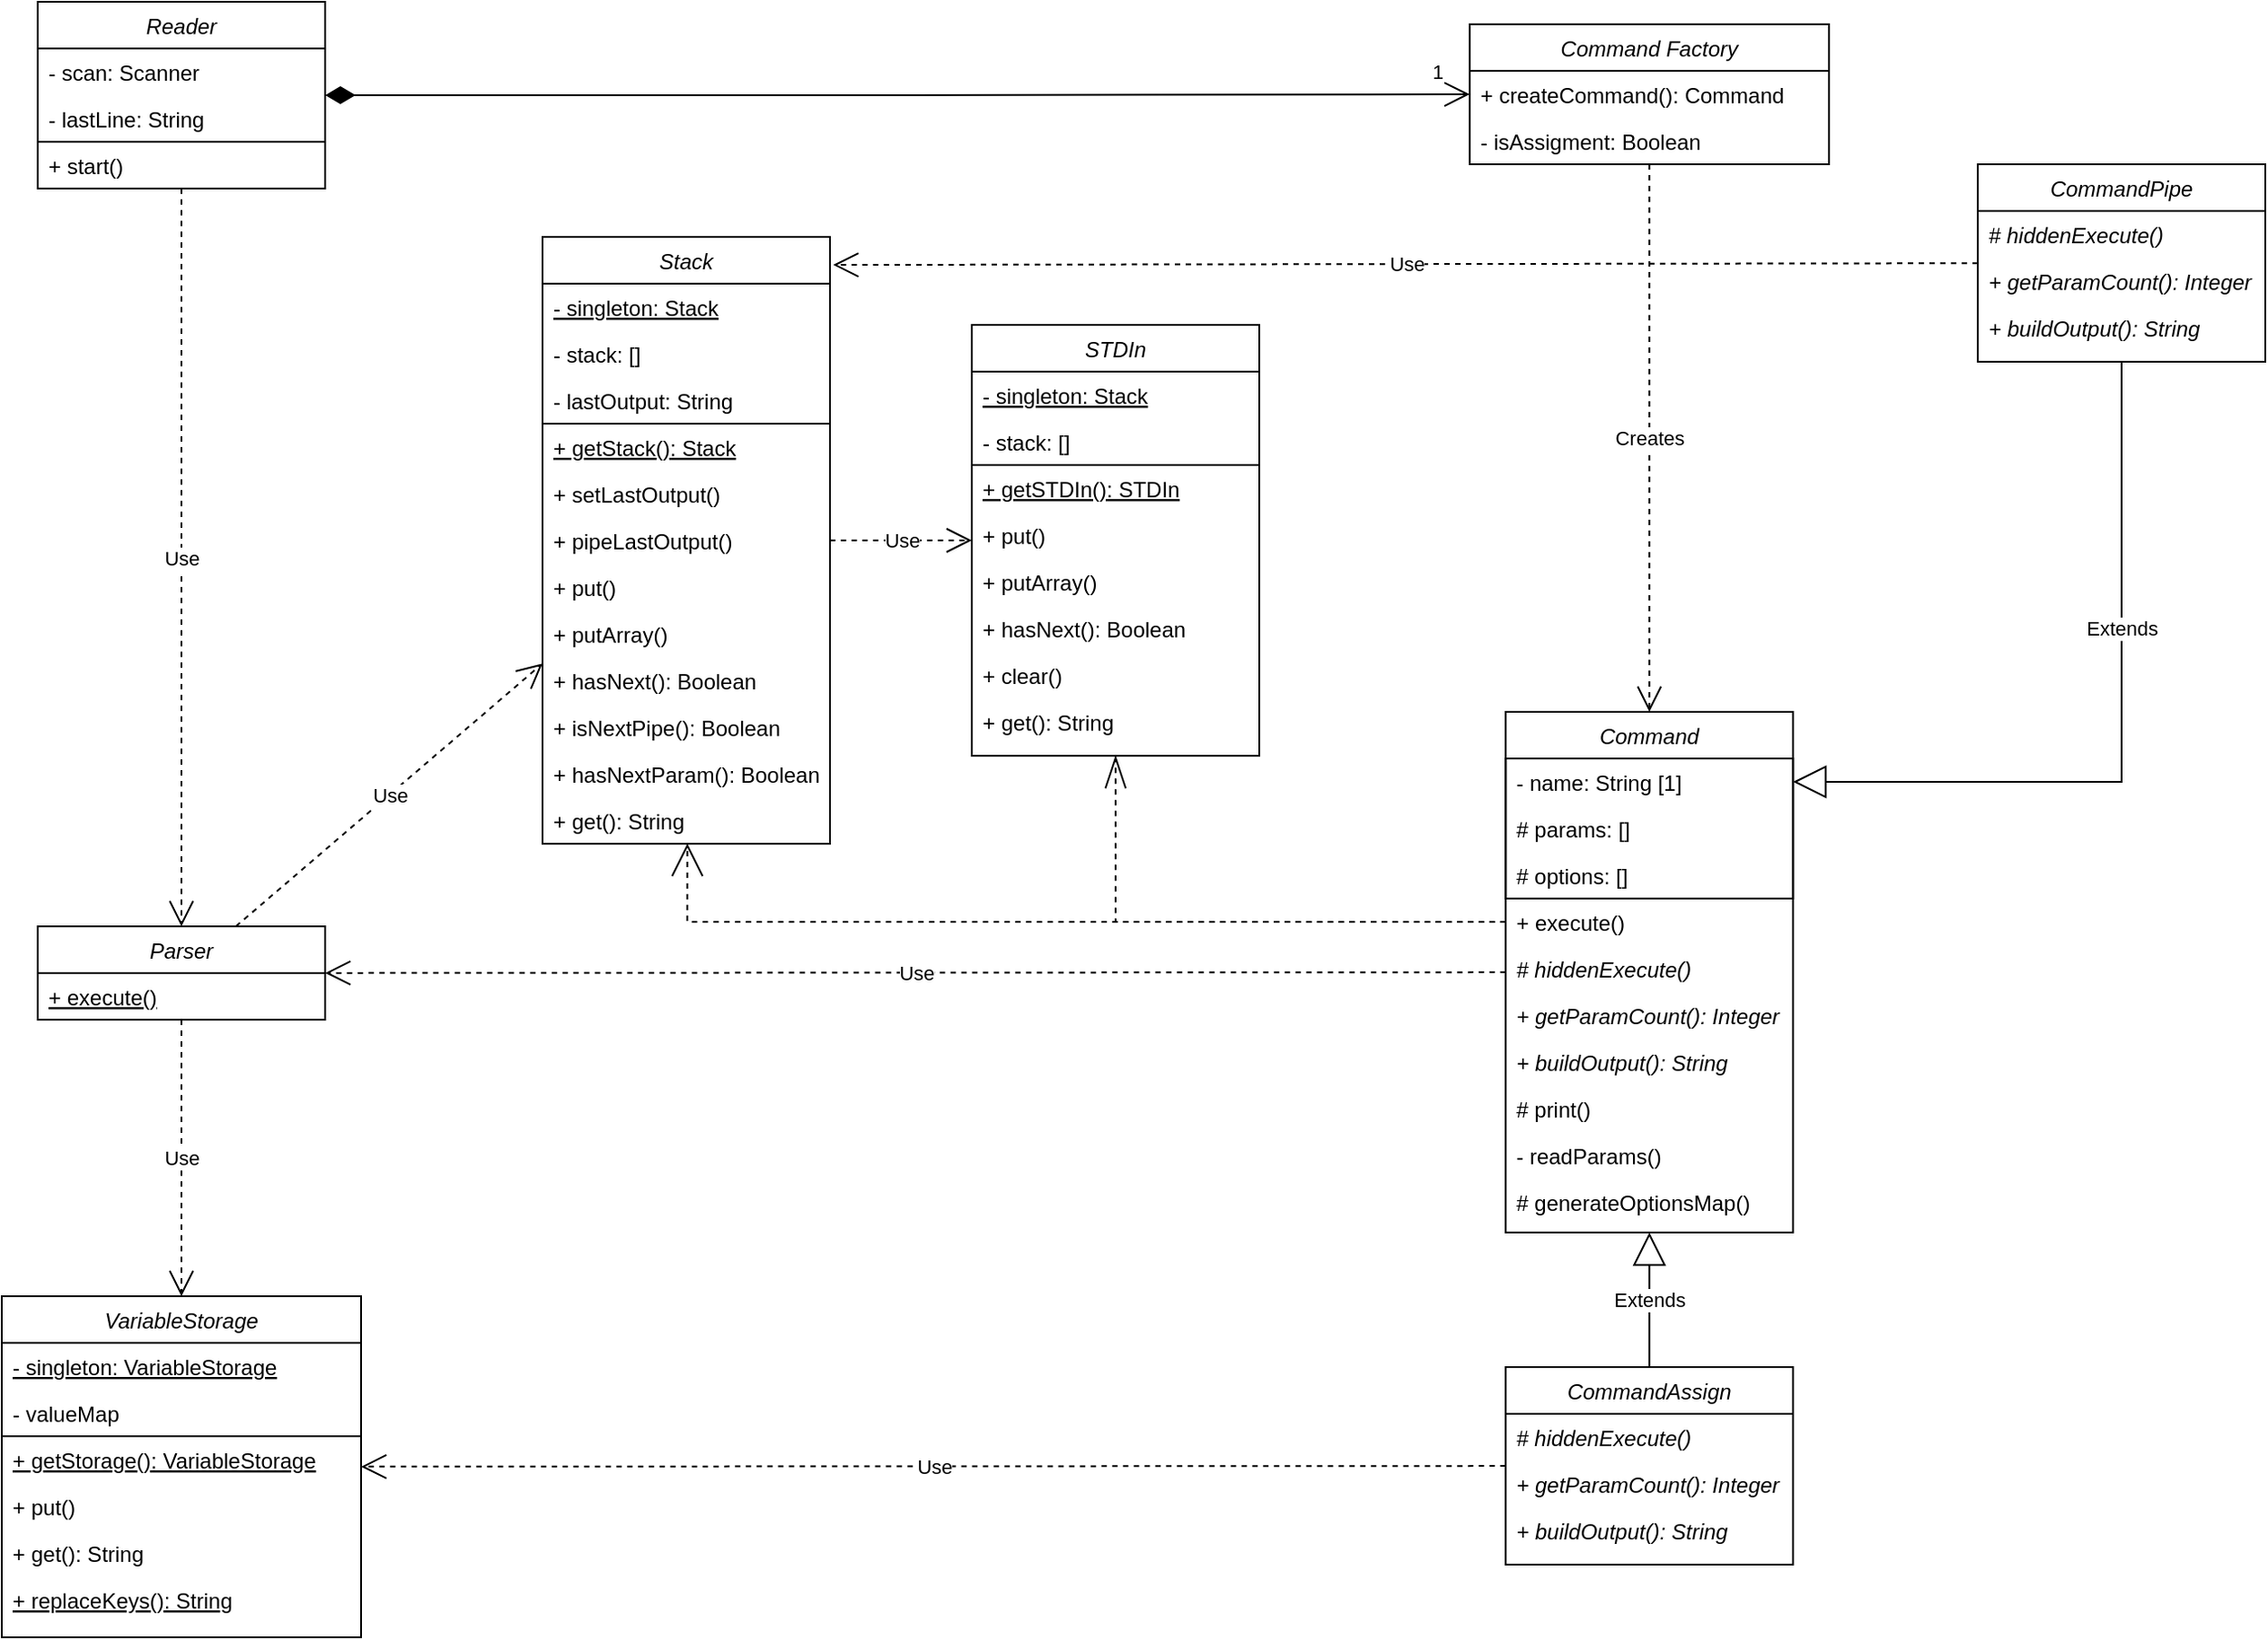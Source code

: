 <mxfile version="20.4.0" type="github">
  <diagram id="C5RBs43oDa-KdzZeNtuy" name="Page-1">
    <mxGraphModel dx="789" dy="928" grid="1" gridSize="10" guides="1" tooltips="1" connect="1" arrows="1" fold="1" page="1" pageScale="1" pageWidth="827" pageHeight="1169" math="0" shadow="0">
      <root>
        <mxCell id="WIyWlLk6GJQsqaUBKTNV-0" />
        <mxCell id="WIyWlLk6GJQsqaUBKTNV-1" parent="WIyWlLk6GJQsqaUBKTNV-0" />
        <mxCell id="zkfFHV4jXpPFQw0GAbJ--0" value="Command" style="swimlane;fontStyle=2;align=center;verticalAlign=top;childLayout=stackLayout;horizontal=1;startSize=26;horizontalStack=0;resizeParent=1;resizeLast=0;collapsible=1;marginBottom=0;rounded=0;shadow=0;strokeWidth=1;" parent="WIyWlLk6GJQsqaUBKTNV-1" vertex="1">
          <mxGeometry x="1777.14" y="464.5" width="160" height="290" as="geometry">
            <mxRectangle x="230" y="140" width="160" height="26" as="alternateBounds" />
          </mxGeometry>
        </mxCell>
        <mxCell id="k2LYhk84l6JmyTRVP-an-14" value="" style="group;strokeColor=default;" vertex="1" connectable="0" parent="zkfFHV4jXpPFQw0GAbJ--0">
          <mxGeometry y="26" width="160" height="78" as="geometry" />
        </mxCell>
        <mxCell id="zkfFHV4jXpPFQw0GAbJ--1" value="- name: String [1]" style="text;align=left;verticalAlign=top;spacingLeft=4;spacingRight=4;overflow=hidden;rotatable=0;points=[[0,0.5],[1,0.5]];portConstraint=eastwest;" parent="k2LYhk84l6JmyTRVP-an-14" vertex="1">
          <mxGeometry width="160" height="26" as="geometry" />
        </mxCell>
        <mxCell id="zkfFHV4jXpPFQw0GAbJ--2" value="# params: []" style="text;align=left;verticalAlign=top;spacingLeft=4;spacingRight=4;overflow=hidden;rotatable=0;points=[[0,0.5],[1,0.5]];portConstraint=eastwest;rounded=0;shadow=0;html=0;" parent="k2LYhk84l6JmyTRVP-an-14" vertex="1">
          <mxGeometry y="26" width="160" height="26" as="geometry" />
        </mxCell>
        <mxCell id="zkfFHV4jXpPFQw0GAbJ--3" value="# options: []" style="text;align=left;verticalAlign=top;spacingLeft=4;spacingRight=4;overflow=hidden;rotatable=0;points=[[0,0.5],[1,0.5]];portConstraint=eastwest;rounded=0;shadow=0;html=0;" parent="k2LYhk84l6JmyTRVP-an-14" vertex="1">
          <mxGeometry y="52" width="160" height="26" as="geometry" />
        </mxCell>
        <mxCell id="k2LYhk84l6JmyTRVP-an-3" value="+ execute()" style="text;align=left;verticalAlign=top;spacingLeft=4;spacingRight=4;overflow=hidden;rotatable=0;points=[[0,0.5],[1,0.5]];portConstraint=eastwest;rounded=0;shadow=0;html=0;" vertex="1" parent="zkfFHV4jXpPFQw0GAbJ--0">
          <mxGeometry y="104" width="160" height="26" as="geometry" />
        </mxCell>
        <mxCell id="k2LYhk84l6JmyTRVP-an-4" value="# hiddenExecute()" style="text;align=left;verticalAlign=top;spacingLeft=4;spacingRight=4;overflow=hidden;rotatable=0;points=[[0,0.5],[1,0.5]];portConstraint=eastwest;rounded=0;shadow=0;html=0;fontStyle=2" vertex="1" parent="zkfFHV4jXpPFQw0GAbJ--0">
          <mxGeometry y="130" width="160" height="26" as="geometry" />
        </mxCell>
        <mxCell id="k2LYhk84l6JmyTRVP-an-5" value="+ getParamCount(): Integer" style="text;align=left;verticalAlign=top;spacingLeft=4;spacingRight=4;overflow=hidden;rotatable=0;points=[[0,0.5],[1,0.5]];portConstraint=eastwest;rounded=0;shadow=0;html=0;fontStyle=2" vertex="1" parent="zkfFHV4jXpPFQw0GAbJ--0">
          <mxGeometry y="156" width="160" height="26" as="geometry" />
        </mxCell>
        <mxCell id="k2LYhk84l6JmyTRVP-an-6" value="+ buildOutput(): String" style="text;align=left;verticalAlign=top;spacingLeft=4;spacingRight=4;overflow=hidden;rotatable=0;points=[[0,0.5],[1,0.5]];portConstraint=eastwest;rounded=0;shadow=0;html=0;fontStyle=2" vertex="1" parent="zkfFHV4jXpPFQw0GAbJ--0">
          <mxGeometry y="182" width="160" height="26" as="geometry" />
        </mxCell>
        <mxCell id="k2LYhk84l6JmyTRVP-an-7" value="# print()" style="text;align=left;verticalAlign=top;spacingLeft=4;spacingRight=4;overflow=hidden;rotatable=0;points=[[0,0.5],[1,0.5]];portConstraint=eastwest;rounded=0;shadow=0;html=0;" vertex="1" parent="zkfFHV4jXpPFQw0GAbJ--0">
          <mxGeometry y="208" width="160" height="26" as="geometry" />
        </mxCell>
        <mxCell id="k2LYhk84l6JmyTRVP-an-8" value="- readParams()" style="text;align=left;verticalAlign=top;spacingLeft=4;spacingRight=4;overflow=hidden;rotatable=0;points=[[0,0.5],[1,0.5]];portConstraint=eastwest;rounded=0;shadow=0;html=0;" vertex="1" parent="zkfFHV4jXpPFQw0GAbJ--0">
          <mxGeometry y="234" width="160" height="26" as="geometry" />
        </mxCell>
        <mxCell id="k2LYhk84l6JmyTRVP-an-11" value="# generateOptionsMap()" style="text;align=left;verticalAlign=top;spacingLeft=4;spacingRight=4;overflow=hidden;rotatable=0;points=[[0,0.5],[1,0.5]];portConstraint=eastwest;rounded=0;shadow=0;html=0;" vertex="1" parent="zkfFHV4jXpPFQw0GAbJ--0">
          <mxGeometry y="260" width="160" height="26" as="geometry" />
        </mxCell>
        <mxCell id="k2LYhk84l6JmyTRVP-an-18" value="Parser" style="swimlane;fontStyle=2;align=center;verticalAlign=top;childLayout=stackLayout;horizontal=1;startSize=26;horizontalStack=0;resizeParent=1;resizeLast=0;collapsible=1;marginBottom=0;rounded=0;shadow=0;strokeWidth=1;" vertex="1" parent="WIyWlLk6GJQsqaUBKTNV-1">
          <mxGeometry x="960" y="584" width="160" height="52" as="geometry">
            <mxRectangle x="230" y="140" width="160" height="26" as="alternateBounds" />
          </mxGeometry>
        </mxCell>
        <mxCell id="k2LYhk84l6JmyTRVP-an-23" value="+ execute()" style="text;align=left;verticalAlign=top;spacingLeft=4;spacingRight=4;overflow=hidden;rotatable=0;points=[[0,0.5],[1,0.5]];portConstraint=eastwest;rounded=0;shadow=0;html=0;strokeColor=none;fontStyle=4" vertex="1" parent="k2LYhk84l6JmyTRVP-an-18">
          <mxGeometry y="26" width="160" height="26" as="geometry" />
        </mxCell>
        <mxCell id="k2LYhk84l6JmyTRVP-an-31" value="Stack" style="swimlane;fontStyle=2;align=center;verticalAlign=top;childLayout=stackLayout;horizontal=1;startSize=26;horizontalStack=0;resizeParent=1;resizeLast=0;collapsible=1;marginBottom=0;rounded=0;shadow=0;strokeWidth=1;" vertex="1" parent="WIyWlLk6GJQsqaUBKTNV-1">
          <mxGeometry x="1241" y="200" width="160" height="338" as="geometry">
            <mxRectangle x="230" y="140" width="160" height="26" as="alternateBounds" />
          </mxGeometry>
        </mxCell>
        <mxCell id="k2LYhk84l6JmyTRVP-an-44" value="" style="group;strokeColor=default;" vertex="1" connectable="0" parent="k2LYhk84l6JmyTRVP-an-31">
          <mxGeometry y="26" width="160" height="78" as="geometry" />
        </mxCell>
        <mxCell id="k2LYhk84l6JmyTRVP-an-32" value="- singleton: Stack" style="text;align=left;verticalAlign=top;spacingLeft=4;spacingRight=4;overflow=hidden;rotatable=0;points=[[0,0.5],[1,0.5]];portConstraint=eastwest;rounded=0;shadow=0;html=0;strokeColor=none;fontStyle=4" vertex="1" parent="k2LYhk84l6JmyTRVP-an-44">
          <mxGeometry width="160" height="26" as="geometry" />
        </mxCell>
        <mxCell id="k2LYhk84l6JmyTRVP-an-33" value="- stack: []" style="text;align=left;verticalAlign=top;spacingLeft=4;spacingRight=4;overflow=hidden;rotatable=0;points=[[0,0.5],[1,0.5]];portConstraint=eastwest;rounded=0;shadow=0;html=0;strokeColor=none;fontStyle=0" vertex="1" parent="k2LYhk84l6JmyTRVP-an-44">
          <mxGeometry y="26" width="160" height="26" as="geometry" />
        </mxCell>
        <mxCell id="k2LYhk84l6JmyTRVP-an-34" value="- lastOutput: String" style="text;align=left;verticalAlign=top;spacingLeft=4;spacingRight=4;overflow=hidden;rotatable=0;points=[[0,0.5],[1,0.5]];portConstraint=eastwest;rounded=0;shadow=0;html=0;strokeColor=none;fontStyle=0" vertex="1" parent="k2LYhk84l6JmyTRVP-an-44">
          <mxGeometry y="52" width="160" height="26" as="geometry" />
        </mxCell>
        <mxCell id="k2LYhk84l6JmyTRVP-an-45" value="" style="group" vertex="1" connectable="0" parent="k2LYhk84l6JmyTRVP-an-31">
          <mxGeometry y="104" width="160" height="234" as="geometry" />
        </mxCell>
        <mxCell id="k2LYhk84l6JmyTRVP-an-35" value="+ getStack(): Stack" style="text;align=left;verticalAlign=top;spacingLeft=4;spacingRight=4;overflow=hidden;rotatable=0;points=[[0,0.5],[1,0.5]];portConstraint=eastwest;rounded=0;shadow=0;html=0;strokeColor=none;fontStyle=4" vertex="1" parent="k2LYhk84l6JmyTRVP-an-45">
          <mxGeometry width="160" height="26" as="geometry" />
        </mxCell>
        <mxCell id="k2LYhk84l6JmyTRVP-an-36" value="+ setLastOutput()" style="text;align=left;verticalAlign=top;spacingLeft=4;spacingRight=4;overflow=hidden;rotatable=0;points=[[0,0.5],[1,0.5]];portConstraint=eastwest;rounded=0;shadow=0;html=0;strokeColor=none;fontStyle=0" vertex="1" parent="k2LYhk84l6JmyTRVP-an-45">
          <mxGeometry y="26" width="160" height="26" as="geometry" />
        </mxCell>
        <mxCell id="k2LYhk84l6JmyTRVP-an-37" value="+ pipeLastOutput()" style="text;align=left;verticalAlign=top;spacingLeft=4;spacingRight=4;overflow=hidden;rotatable=0;points=[[0,0.5],[1,0.5]];portConstraint=eastwest;rounded=0;shadow=0;html=0;strokeColor=none;fontStyle=0" vertex="1" parent="k2LYhk84l6JmyTRVP-an-45">
          <mxGeometry y="52" width="160" height="26" as="geometry" />
        </mxCell>
        <mxCell id="k2LYhk84l6JmyTRVP-an-38" value="+ put()" style="text;align=left;verticalAlign=top;spacingLeft=4;spacingRight=4;overflow=hidden;rotatable=0;points=[[0,0.5],[1,0.5]];portConstraint=eastwest;rounded=0;shadow=0;html=0;strokeColor=none;fontStyle=0" vertex="1" parent="k2LYhk84l6JmyTRVP-an-45">
          <mxGeometry y="78" width="160" height="26" as="geometry" />
        </mxCell>
        <mxCell id="k2LYhk84l6JmyTRVP-an-39" value="+ putArray()" style="text;align=left;verticalAlign=top;spacingLeft=4;spacingRight=4;overflow=hidden;rotatable=0;points=[[0,0.5],[1,0.5]];portConstraint=eastwest;rounded=0;shadow=0;html=0;strokeColor=none;fontStyle=0" vertex="1" parent="k2LYhk84l6JmyTRVP-an-45">
          <mxGeometry y="104" width="160" height="26" as="geometry" />
        </mxCell>
        <mxCell id="k2LYhk84l6JmyTRVP-an-40" value="+ hasNext(): Boolean" style="text;align=left;verticalAlign=top;spacingLeft=4;spacingRight=4;overflow=hidden;rotatable=0;points=[[0,0.5],[1,0.5]];portConstraint=eastwest;rounded=0;shadow=0;html=0;strokeColor=none;fontStyle=0" vertex="1" parent="k2LYhk84l6JmyTRVP-an-45">
          <mxGeometry y="130" width="160" height="26" as="geometry" />
        </mxCell>
        <mxCell id="k2LYhk84l6JmyTRVP-an-41" value="+ isNextPipe(): Boolean" style="text;align=left;verticalAlign=top;spacingLeft=4;spacingRight=4;overflow=hidden;rotatable=0;points=[[0,0.5],[1,0.5]];portConstraint=eastwest;rounded=0;shadow=0;html=0;strokeColor=none;fontStyle=0" vertex="1" parent="k2LYhk84l6JmyTRVP-an-45">
          <mxGeometry y="156" width="160" height="26" as="geometry" />
        </mxCell>
        <mxCell id="k2LYhk84l6JmyTRVP-an-42" value="+ hasNextParam(): Boolean" style="text;align=left;verticalAlign=top;spacingLeft=4;spacingRight=4;overflow=hidden;rotatable=0;points=[[0,0.5],[1,0.5]];portConstraint=eastwest;rounded=0;shadow=0;html=0;strokeColor=none;fontStyle=0" vertex="1" parent="k2LYhk84l6JmyTRVP-an-45">
          <mxGeometry y="182" width="160" height="26" as="geometry" />
        </mxCell>
        <mxCell id="k2LYhk84l6JmyTRVP-an-43" value="+ get(): String" style="text;align=left;verticalAlign=top;spacingLeft=4;spacingRight=4;overflow=hidden;rotatable=0;points=[[0,0.5],[1,0.5]];portConstraint=eastwest;rounded=0;shadow=0;html=0;strokeColor=none;fontStyle=0" vertex="1" parent="k2LYhk84l6JmyTRVP-an-45">
          <mxGeometry y="208" width="160" height="26" as="geometry" />
        </mxCell>
        <mxCell id="k2LYhk84l6JmyTRVP-an-46" value="Command Factory" style="swimlane;fontStyle=2;align=center;verticalAlign=top;childLayout=stackLayout;horizontal=1;startSize=26;horizontalStack=0;resizeParent=1;resizeLast=0;collapsible=1;marginBottom=0;rounded=0;shadow=0;strokeWidth=1;" vertex="1" parent="WIyWlLk6GJQsqaUBKTNV-1">
          <mxGeometry x="1757.14" y="81.5" width="200" height="78" as="geometry">
            <mxRectangle x="230" y="140" width="160" height="26" as="alternateBounds" />
          </mxGeometry>
        </mxCell>
        <mxCell id="k2LYhk84l6JmyTRVP-an-47" value="+ createCommand(): Command" style="text;align=left;verticalAlign=top;spacingLeft=4;spacingRight=4;overflow=hidden;rotatable=0;points=[[0,0.5],[1,0.5]];portConstraint=eastwest;rounded=0;shadow=0;html=0;strokeColor=none;fontStyle=0" vertex="1" parent="k2LYhk84l6JmyTRVP-an-46">
          <mxGeometry y="26" width="200" height="26" as="geometry" />
        </mxCell>
        <mxCell id="k2LYhk84l6JmyTRVP-an-49" value="- isAssigment: Boolean" style="text;align=left;verticalAlign=top;spacingLeft=4;spacingRight=4;overflow=hidden;rotatable=0;points=[[0,0.5],[1,0.5]];portConstraint=eastwest;rounded=0;shadow=0;html=0;strokeColor=none;fontStyle=0" vertex="1" parent="k2LYhk84l6JmyTRVP-an-46">
          <mxGeometry y="52" width="200" height="26" as="geometry" />
        </mxCell>
        <mxCell id="k2LYhk84l6JmyTRVP-an-65" value="STDIn" style="swimlane;fontStyle=2;align=center;verticalAlign=top;childLayout=stackLayout;horizontal=1;startSize=26;horizontalStack=0;resizeParent=1;resizeLast=0;collapsible=1;marginBottom=0;rounded=0;shadow=0;strokeWidth=1;" vertex="1" parent="WIyWlLk6GJQsqaUBKTNV-1">
          <mxGeometry x="1480" y="249" width="160" height="240" as="geometry">
            <mxRectangle x="230" y="140" width="160" height="26" as="alternateBounds" />
          </mxGeometry>
        </mxCell>
        <mxCell id="k2LYhk84l6JmyTRVP-an-80" value="" style="group;strokeColor=default;" vertex="1" connectable="0" parent="k2LYhk84l6JmyTRVP-an-65">
          <mxGeometry y="26" width="160" height="52" as="geometry" />
        </mxCell>
        <mxCell id="k2LYhk84l6JmyTRVP-an-67" value="- singleton: Stack" style="text;align=left;verticalAlign=top;spacingLeft=4;spacingRight=4;overflow=hidden;rotatable=0;points=[[0,0.5],[1,0.5]];portConstraint=eastwest;rounded=0;shadow=0;html=0;strokeColor=none;fontStyle=4" vertex="1" parent="k2LYhk84l6JmyTRVP-an-80">
          <mxGeometry width="160" height="26" as="geometry" />
        </mxCell>
        <mxCell id="k2LYhk84l6JmyTRVP-an-68" value="- stack: []" style="text;align=left;verticalAlign=top;spacingLeft=4;spacingRight=4;overflow=hidden;rotatable=0;points=[[0,0.5],[1,0.5]];portConstraint=eastwest;rounded=0;shadow=0;html=0;strokeColor=none;fontStyle=0" vertex="1" parent="k2LYhk84l6JmyTRVP-an-80">
          <mxGeometry y="26" width="160" height="26" as="geometry" />
        </mxCell>
        <mxCell id="k2LYhk84l6JmyTRVP-an-81" value="" style="group" vertex="1" connectable="0" parent="k2LYhk84l6JmyTRVP-an-65">
          <mxGeometry y="78" width="160" height="156" as="geometry" />
        </mxCell>
        <mxCell id="k2LYhk84l6JmyTRVP-an-71" value="+ getSTDIn(): STDIn" style="text;align=left;verticalAlign=top;spacingLeft=4;spacingRight=4;overflow=hidden;rotatable=0;points=[[0,0.5],[1,0.5]];portConstraint=eastwest;rounded=0;shadow=0;html=0;strokeColor=none;fontStyle=4" vertex="1" parent="k2LYhk84l6JmyTRVP-an-81">
          <mxGeometry width="160" height="26" as="geometry" />
        </mxCell>
        <mxCell id="k2LYhk84l6JmyTRVP-an-74" value="+ put()" style="text;align=left;verticalAlign=top;spacingLeft=4;spacingRight=4;overflow=hidden;rotatable=0;points=[[0,0.5],[1,0.5]];portConstraint=eastwest;rounded=0;shadow=0;html=0;strokeColor=none;fontStyle=0" vertex="1" parent="k2LYhk84l6JmyTRVP-an-81">
          <mxGeometry y="26" width="160" height="26" as="geometry" />
        </mxCell>
        <mxCell id="k2LYhk84l6JmyTRVP-an-75" value="+ putArray()" style="text;align=left;verticalAlign=top;spacingLeft=4;spacingRight=4;overflow=hidden;rotatable=0;points=[[0,0.5],[1,0.5]];portConstraint=eastwest;rounded=0;shadow=0;html=0;strokeColor=none;fontStyle=0" vertex="1" parent="k2LYhk84l6JmyTRVP-an-81">
          <mxGeometry y="52" width="160" height="26" as="geometry" />
        </mxCell>
        <mxCell id="k2LYhk84l6JmyTRVP-an-76" value="+ hasNext(): Boolean" style="text;align=left;verticalAlign=top;spacingLeft=4;spacingRight=4;overflow=hidden;rotatable=0;points=[[0,0.5],[1,0.5]];portConstraint=eastwest;rounded=0;shadow=0;html=0;strokeColor=none;fontStyle=0" vertex="1" parent="k2LYhk84l6JmyTRVP-an-81">
          <mxGeometry y="78" width="160" height="26" as="geometry" />
        </mxCell>
        <mxCell id="k2LYhk84l6JmyTRVP-an-78" value="+ clear()" style="text;align=left;verticalAlign=top;spacingLeft=4;spacingRight=4;overflow=hidden;rotatable=0;points=[[0,0.5],[1,0.5]];portConstraint=eastwest;rounded=0;shadow=0;html=0;strokeColor=none;fontStyle=0" vertex="1" parent="k2LYhk84l6JmyTRVP-an-81">
          <mxGeometry y="104" width="160" height="26" as="geometry" />
        </mxCell>
        <mxCell id="k2LYhk84l6JmyTRVP-an-79" value="+ get(): String" style="text;align=left;verticalAlign=top;spacingLeft=4;spacingRight=4;overflow=hidden;rotatable=0;points=[[0,0.5],[1,0.5]];portConstraint=eastwest;rounded=0;shadow=0;html=0;strokeColor=none;fontStyle=0" vertex="1" parent="k2LYhk84l6JmyTRVP-an-81">
          <mxGeometry y="130" width="160" height="26" as="geometry" />
        </mxCell>
        <mxCell id="k2LYhk84l6JmyTRVP-an-82" value="VariableStorage" style="swimlane;fontStyle=2;align=center;verticalAlign=top;childLayout=stackLayout;horizontal=1;startSize=26;horizontalStack=0;resizeParent=1;resizeLast=0;collapsible=1;marginBottom=0;rounded=0;shadow=0;strokeWidth=1;" vertex="1" parent="WIyWlLk6GJQsqaUBKTNV-1">
          <mxGeometry x="940" y="790" width="200" height="190" as="geometry">
            <mxRectangle x="230" y="140" width="160" height="26" as="alternateBounds" />
          </mxGeometry>
        </mxCell>
        <mxCell id="k2LYhk84l6JmyTRVP-an-83" value="" style="group;strokeColor=default;" vertex="1" connectable="0" parent="k2LYhk84l6JmyTRVP-an-82">
          <mxGeometry y="26" width="200" height="52" as="geometry" />
        </mxCell>
        <mxCell id="k2LYhk84l6JmyTRVP-an-84" value="- singleton: VariableStorage" style="text;align=left;verticalAlign=top;spacingLeft=4;spacingRight=4;overflow=hidden;rotatable=0;points=[[0,0.5],[1,0.5]];portConstraint=eastwest;rounded=0;shadow=0;html=0;strokeColor=none;fontStyle=4" vertex="1" parent="k2LYhk84l6JmyTRVP-an-83">
          <mxGeometry width="160" height="26" as="geometry" />
        </mxCell>
        <mxCell id="k2LYhk84l6JmyTRVP-an-85" value="- valueMap" style="text;align=left;verticalAlign=top;spacingLeft=4;spacingRight=4;overflow=hidden;rotatable=0;points=[[0,0.5],[1,0.5]];portConstraint=eastwest;rounded=0;shadow=0;html=0;strokeColor=none;fontStyle=0" vertex="1" parent="k2LYhk84l6JmyTRVP-an-83">
          <mxGeometry y="26" width="160" height="26" as="geometry" />
        </mxCell>
        <mxCell id="k2LYhk84l6JmyTRVP-an-87" value="+ getStorage(): VariableStorage" style="text;align=left;verticalAlign=top;spacingLeft=4;spacingRight=4;overflow=hidden;rotatable=0;points=[[0,0.5],[1,0.5]];portConstraint=eastwest;rounded=0;shadow=0;html=0;strokeColor=none;fontStyle=4" vertex="1" parent="k2LYhk84l6JmyTRVP-an-82">
          <mxGeometry y="78" width="200" height="26" as="geometry" />
        </mxCell>
        <mxCell id="k2LYhk84l6JmyTRVP-an-88" value="+ put()" style="text;align=left;verticalAlign=top;spacingLeft=4;spacingRight=4;overflow=hidden;rotatable=0;points=[[0,0.5],[1,0.5]];portConstraint=eastwest;rounded=0;shadow=0;html=0;strokeColor=none;fontStyle=0" vertex="1" parent="k2LYhk84l6JmyTRVP-an-82">
          <mxGeometry y="104" width="200" height="26" as="geometry" />
        </mxCell>
        <mxCell id="k2LYhk84l6JmyTRVP-an-92" value="+ get(): String" style="text;align=left;verticalAlign=top;spacingLeft=4;spacingRight=4;overflow=hidden;rotatable=0;points=[[0,0.5],[1,0.5]];portConstraint=eastwest;rounded=0;shadow=0;html=0;strokeColor=none;fontStyle=0" vertex="1" parent="k2LYhk84l6JmyTRVP-an-82">
          <mxGeometry y="130" width="200" height="26" as="geometry" />
        </mxCell>
        <mxCell id="k2LYhk84l6JmyTRVP-an-90" value="+ replaceKeys(): String" style="text;align=left;verticalAlign=top;spacingLeft=4;spacingRight=4;overflow=hidden;rotatable=0;points=[[0,0.5],[1,0.5]];portConstraint=eastwest;rounded=0;shadow=0;html=0;strokeColor=none;fontStyle=4" vertex="1" parent="k2LYhk84l6JmyTRVP-an-82">
          <mxGeometry y="156" width="200" height="26" as="geometry" />
        </mxCell>
        <mxCell id="k2LYhk84l6JmyTRVP-an-93" value="Reader" style="swimlane;fontStyle=2;align=center;verticalAlign=top;childLayout=stackLayout;horizontal=1;startSize=26;horizontalStack=0;resizeParent=1;resizeLast=0;collapsible=1;marginBottom=0;rounded=0;shadow=0;strokeWidth=1;" vertex="1" parent="WIyWlLk6GJQsqaUBKTNV-1">
          <mxGeometry x="960" y="69" width="160" height="104" as="geometry">
            <mxRectangle x="230" y="140" width="160" height="26" as="alternateBounds" />
          </mxGeometry>
        </mxCell>
        <mxCell id="k2LYhk84l6JmyTRVP-an-94" value="- scan: Scanner" style="text;align=left;verticalAlign=top;spacingLeft=4;spacingRight=4;overflow=hidden;rotatable=0;points=[[0,0.5],[1,0.5]];portConstraint=eastwest;rounded=0;shadow=0;html=0;strokeColor=none;fontStyle=0" vertex="1" parent="k2LYhk84l6JmyTRVP-an-93">
          <mxGeometry y="26" width="160" height="26" as="geometry" />
        </mxCell>
        <mxCell id="k2LYhk84l6JmyTRVP-an-95" value="- lastLine: String" style="text;align=left;verticalAlign=top;spacingLeft=4;spacingRight=4;overflow=hidden;rotatable=0;points=[[0,0.5],[1,0.5]];portConstraint=eastwest;rounded=0;shadow=0;html=0;strokeColor=none;fontStyle=0" vertex="1" parent="k2LYhk84l6JmyTRVP-an-93">
          <mxGeometry y="52" width="160" height="26" as="geometry" />
        </mxCell>
        <mxCell id="k2LYhk84l6JmyTRVP-an-96" value="+ start()" style="text;align=left;verticalAlign=top;spacingLeft=4;spacingRight=4;overflow=hidden;rotatable=0;points=[[0,0.5],[1,0.5]];portConstraint=eastwest;rounded=0;shadow=0;html=0;strokeColor=default;fontStyle=0" vertex="1" parent="k2LYhk84l6JmyTRVP-an-93">
          <mxGeometry y="78" width="160" height="26" as="geometry" />
        </mxCell>
        <mxCell id="k2LYhk84l6JmyTRVP-an-97" value="" style="endArrow=open;html=1;endSize=12;startArrow=diamondThin;startSize=14;startFill=1;edgeStyle=orthogonalEdgeStyle;align=left;verticalAlign=bottom;rounded=0;" edge="1" parent="WIyWlLk6GJQsqaUBKTNV-1" source="k2LYhk84l6JmyTRVP-an-93" target="k2LYhk84l6JmyTRVP-an-46">
          <mxGeometry x="-1" y="3" relative="1" as="geometry">
            <mxPoint x="1040" y="359" as="sourcePoint" />
            <mxPoint x="1200" y="359" as="targetPoint" />
          </mxGeometry>
        </mxCell>
        <mxCell id="k2LYhk84l6JmyTRVP-an-99" value="1" style="edgeLabel;html=1;align=center;verticalAlign=middle;resizable=0;points=[];" vertex="1" connectable="0" parent="k2LYhk84l6JmyTRVP-an-97">
          <mxGeometry x="0.943" y="4" relative="1" as="geometry">
            <mxPoint y="-9" as="offset" />
          </mxGeometry>
        </mxCell>
        <mxCell id="k2LYhk84l6JmyTRVP-an-105" value="Use" style="endArrow=open;endSize=12;dashed=1;html=1;rounded=0;" edge="1" parent="WIyWlLk6GJQsqaUBKTNV-1" source="k2LYhk84l6JmyTRVP-an-93" target="k2LYhk84l6JmyTRVP-an-18">
          <mxGeometry width="160" relative="1" as="geometry">
            <mxPoint x="1040" y="570" as="sourcePoint" />
            <mxPoint x="1200" y="570" as="targetPoint" />
          </mxGeometry>
        </mxCell>
        <mxCell id="k2LYhk84l6JmyTRVP-an-106" value="Use" style="endArrow=open;endSize=12;dashed=1;html=1;rounded=0;" edge="1" parent="WIyWlLk6GJQsqaUBKTNV-1" source="zkfFHV4jXpPFQw0GAbJ--0" target="k2LYhk84l6JmyTRVP-an-18">
          <mxGeometry width="160" relative="1" as="geometry">
            <mxPoint x="1120" y="804" as="sourcePoint" />
            <mxPoint x="1280" y="804" as="targetPoint" />
          </mxGeometry>
        </mxCell>
        <mxCell id="k2LYhk84l6JmyTRVP-an-108" value="Creates" style="endArrow=open;endSize=12;dashed=1;html=1;rounded=0;" edge="1" parent="WIyWlLk6GJQsqaUBKTNV-1" source="k2LYhk84l6JmyTRVP-an-46" target="zkfFHV4jXpPFQw0GAbJ--0">
          <mxGeometry width="160" relative="1" as="geometry">
            <mxPoint x="1437.14" y="449.5" as="sourcePoint" />
            <mxPoint x="1597.14" y="449.5" as="targetPoint" />
          </mxGeometry>
        </mxCell>
        <mxCell id="k2LYhk84l6JmyTRVP-an-109" value="Use" style="endArrow=open;endSize=12;dashed=1;html=1;rounded=0;" edge="1" parent="WIyWlLk6GJQsqaUBKTNV-1" source="k2LYhk84l6JmyTRVP-an-18" target="k2LYhk84l6JmyTRVP-an-82">
          <mxGeometry width="160" relative="1" as="geometry">
            <mxPoint x="850" y="730" as="sourcePoint" />
            <mxPoint x="1010" y="730" as="targetPoint" />
          </mxGeometry>
        </mxCell>
        <mxCell id="k2LYhk84l6JmyTRVP-an-110" value="CommandAssign" style="swimlane;fontStyle=2;align=center;verticalAlign=top;childLayout=stackLayout;horizontal=1;startSize=26;horizontalStack=0;resizeParent=1;resizeLast=0;collapsible=1;marginBottom=0;rounded=0;shadow=0;strokeWidth=1;" vertex="1" parent="WIyWlLk6GJQsqaUBKTNV-1">
          <mxGeometry x="1777.14" y="829.5" width="160" height="110" as="geometry">
            <mxRectangle x="230" y="140" width="160" height="26" as="alternateBounds" />
          </mxGeometry>
        </mxCell>
        <mxCell id="k2LYhk84l6JmyTRVP-an-116" value="# hiddenExecute()" style="text;align=left;verticalAlign=top;spacingLeft=4;spacingRight=4;overflow=hidden;rotatable=0;points=[[0,0.5],[1,0.5]];portConstraint=eastwest;rounded=0;shadow=0;html=0;fontStyle=2" vertex="1" parent="k2LYhk84l6JmyTRVP-an-110">
          <mxGeometry y="26" width="160" height="26" as="geometry" />
        </mxCell>
        <mxCell id="k2LYhk84l6JmyTRVP-an-117" value="+ getParamCount(): Integer" style="text;align=left;verticalAlign=top;spacingLeft=4;spacingRight=4;overflow=hidden;rotatable=0;points=[[0,0.5],[1,0.5]];portConstraint=eastwest;rounded=0;shadow=0;html=0;fontStyle=2" vertex="1" parent="k2LYhk84l6JmyTRVP-an-110">
          <mxGeometry y="52" width="160" height="26" as="geometry" />
        </mxCell>
        <mxCell id="k2LYhk84l6JmyTRVP-an-118" value="+ buildOutput(): String" style="text;align=left;verticalAlign=top;spacingLeft=4;spacingRight=4;overflow=hidden;rotatable=0;points=[[0,0.5],[1,0.5]];portConstraint=eastwest;rounded=0;shadow=0;html=0;fontStyle=2" vertex="1" parent="k2LYhk84l6JmyTRVP-an-110">
          <mxGeometry y="78" width="160" height="26" as="geometry" />
        </mxCell>
        <mxCell id="k2LYhk84l6JmyTRVP-an-123" value="Extends" style="endArrow=block;endSize=16;endFill=0;html=1;rounded=0;" edge="1" parent="WIyWlLk6GJQsqaUBKTNV-1" source="k2LYhk84l6JmyTRVP-an-110" target="zkfFHV4jXpPFQw0GAbJ--0">
          <mxGeometry width="160" relative="1" as="geometry">
            <mxPoint x="1337.14" y="989.5" as="sourcePoint" />
            <mxPoint x="1497.14" y="989.5" as="targetPoint" />
          </mxGeometry>
        </mxCell>
        <mxCell id="k2LYhk84l6JmyTRVP-an-124" value="Use" style="endArrow=open;endSize=12;dashed=1;html=1;rounded=0;" edge="1" parent="WIyWlLk6GJQsqaUBKTNV-1" source="k2LYhk84l6JmyTRVP-an-110" target="k2LYhk84l6JmyTRVP-an-82">
          <mxGeometry width="160" relative="1" as="geometry">
            <mxPoint x="990" y="940" as="sourcePoint" />
            <mxPoint x="1150" y="940" as="targetPoint" />
          </mxGeometry>
        </mxCell>
        <mxCell id="k2LYhk84l6JmyTRVP-an-125" value="Use" style="endArrow=open;endSize=12;dashed=1;html=1;rounded=0;" edge="1" parent="WIyWlLk6GJQsqaUBKTNV-1" source="k2LYhk84l6JmyTRVP-an-31" target="k2LYhk84l6JmyTRVP-an-65">
          <mxGeometry width="160" relative="1" as="geometry">
            <mxPoint x="2220" y="840" as="sourcePoint" />
            <mxPoint x="2380" y="840" as="targetPoint" />
          </mxGeometry>
        </mxCell>
        <mxCell id="k2LYhk84l6JmyTRVP-an-126" value="Use" style="endArrow=open;endSize=12;dashed=1;html=1;rounded=0;" edge="1" parent="WIyWlLk6GJQsqaUBKTNV-1" source="k2LYhk84l6JmyTRVP-an-18" target="k2LYhk84l6JmyTRVP-an-31">
          <mxGeometry width="160" relative="1" as="geometry">
            <mxPoint x="1100" y="500" as="sourcePoint" />
            <mxPoint x="1260" y="500" as="targetPoint" />
          </mxGeometry>
        </mxCell>
        <mxCell id="k2LYhk84l6JmyTRVP-an-137" style="edgeStyle=orthogonalEdgeStyle;rounded=0;orthogonalLoop=1;jettySize=auto;html=1;exitX=0.5;exitY=1;exitDx=0;exitDy=0;entryX=1;entryY=0.5;entryDx=0;entryDy=0;strokeColor=default;endSize=16;endArrow=block;endFill=0;" edge="1" parent="WIyWlLk6GJQsqaUBKTNV-1" source="k2LYhk84l6JmyTRVP-an-130" target="zkfFHV4jXpPFQw0GAbJ--1">
          <mxGeometry relative="1" as="geometry" />
        </mxCell>
        <mxCell id="k2LYhk84l6JmyTRVP-an-139" value="Extends" style="edgeLabel;html=1;align=center;verticalAlign=middle;resizable=0;points=[];" vertex="1" connectable="0" parent="k2LYhk84l6JmyTRVP-an-137">
          <mxGeometry x="-0.288" y="3" relative="1" as="geometry">
            <mxPoint x="-3" as="offset" />
          </mxGeometry>
        </mxCell>
        <mxCell id="k2LYhk84l6JmyTRVP-an-130" value="CommandPipe" style="swimlane;fontStyle=2;align=center;verticalAlign=top;childLayout=stackLayout;horizontal=1;startSize=26;horizontalStack=0;resizeParent=1;resizeLast=0;collapsible=1;marginBottom=0;rounded=0;shadow=0;strokeWidth=1;" vertex="1" parent="WIyWlLk6GJQsqaUBKTNV-1">
          <mxGeometry x="2040" y="159.5" width="160" height="110" as="geometry">
            <mxRectangle x="230" y="140" width="160" height="26" as="alternateBounds" />
          </mxGeometry>
        </mxCell>
        <mxCell id="k2LYhk84l6JmyTRVP-an-131" value="# hiddenExecute()" style="text;align=left;verticalAlign=top;spacingLeft=4;spacingRight=4;overflow=hidden;rotatable=0;points=[[0,0.5],[1,0.5]];portConstraint=eastwest;rounded=0;shadow=0;html=0;fontStyle=2" vertex="1" parent="k2LYhk84l6JmyTRVP-an-130">
          <mxGeometry y="26" width="160" height="26" as="geometry" />
        </mxCell>
        <mxCell id="k2LYhk84l6JmyTRVP-an-132" value="+ getParamCount(): Integer" style="text;align=left;verticalAlign=top;spacingLeft=4;spacingRight=4;overflow=hidden;rotatable=0;points=[[0,0.5],[1,0.5]];portConstraint=eastwest;rounded=0;shadow=0;html=0;fontStyle=2" vertex="1" parent="k2LYhk84l6JmyTRVP-an-130">
          <mxGeometry y="52" width="160" height="26" as="geometry" />
        </mxCell>
        <mxCell id="k2LYhk84l6JmyTRVP-an-133" value="+ buildOutput(): String" style="text;align=left;verticalAlign=top;spacingLeft=4;spacingRight=4;overflow=hidden;rotatable=0;points=[[0,0.5],[1,0.5]];portConstraint=eastwest;rounded=0;shadow=0;html=0;fontStyle=2" vertex="1" parent="k2LYhk84l6JmyTRVP-an-130">
          <mxGeometry y="78" width="160" height="26" as="geometry" />
        </mxCell>
        <mxCell id="k2LYhk84l6JmyTRVP-an-136" value="Use" style="endArrow=open;endSize=12;dashed=1;html=1;rounded=0;entryX=1.011;entryY=0.046;entryDx=0;entryDy=0;entryPerimeter=0;" edge="1" parent="WIyWlLk6GJQsqaUBKTNV-1" source="k2LYhk84l6JmyTRVP-an-130" target="k2LYhk84l6JmyTRVP-an-31">
          <mxGeometry width="160" relative="1" as="geometry">
            <mxPoint x="2110" y="520" as="sourcePoint" />
            <mxPoint x="2270" y="520" as="targetPoint" />
          </mxGeometry>
        </mxCell>
        <mxCell id="k2LYhk84l6JmyTRVP-an-141" style="edgeStyle=orthogonalEdgeStyle;rounded=0;orthogonalLoop=1;jettySize=auto;html=1;exitX=0;exitY=0.5;exitDx=0;exitDy=0;entryX=0.504;entryY=0.995;entryDx=0;entryDy=0;entryPerimeter=0;strokeColor=default;endArrow=open;endFill=0;endSize=16;dashed=1;" edge="1" parent="WIyWlLk6GJQsqaUBKTNV-1" source="k2LYhk84l6JmyTRVP-an-3" target="k2LYhk84l6JmyTRVP-an-43">
          <mxGeometry relative="1" as="geometry" />
        </mxCell>
        <mxCell id="k2LYhk84l6JmyTRVP-an-142" style="edgeStyle=orthogonalEdgeStyle;rounded=0;orthogonalLoop=1;jettySize=auto;html=1;exitX=0;exitY=0.5;exitDx=0;exitDy=0;entryX=0.5;entryY=1;entryDx=0;entryDy=0;strokeColor=default;strokeWidth=1;endArrow=openThin;endFill=0;endSize=16;dashed=1;" edge="1" parent="WIyWlLk6GJQsqaUBKTNV-1" source="k2LYhk84l6JmyTRVP-an-3" target="k2LYhk84l6JmyTRVP-an-65">
          <mxGeometry relative="1" as="geometry" />
        </mxCell>
      </root>
    </mxGraphModel>
  </diagram>
</mxfile>
